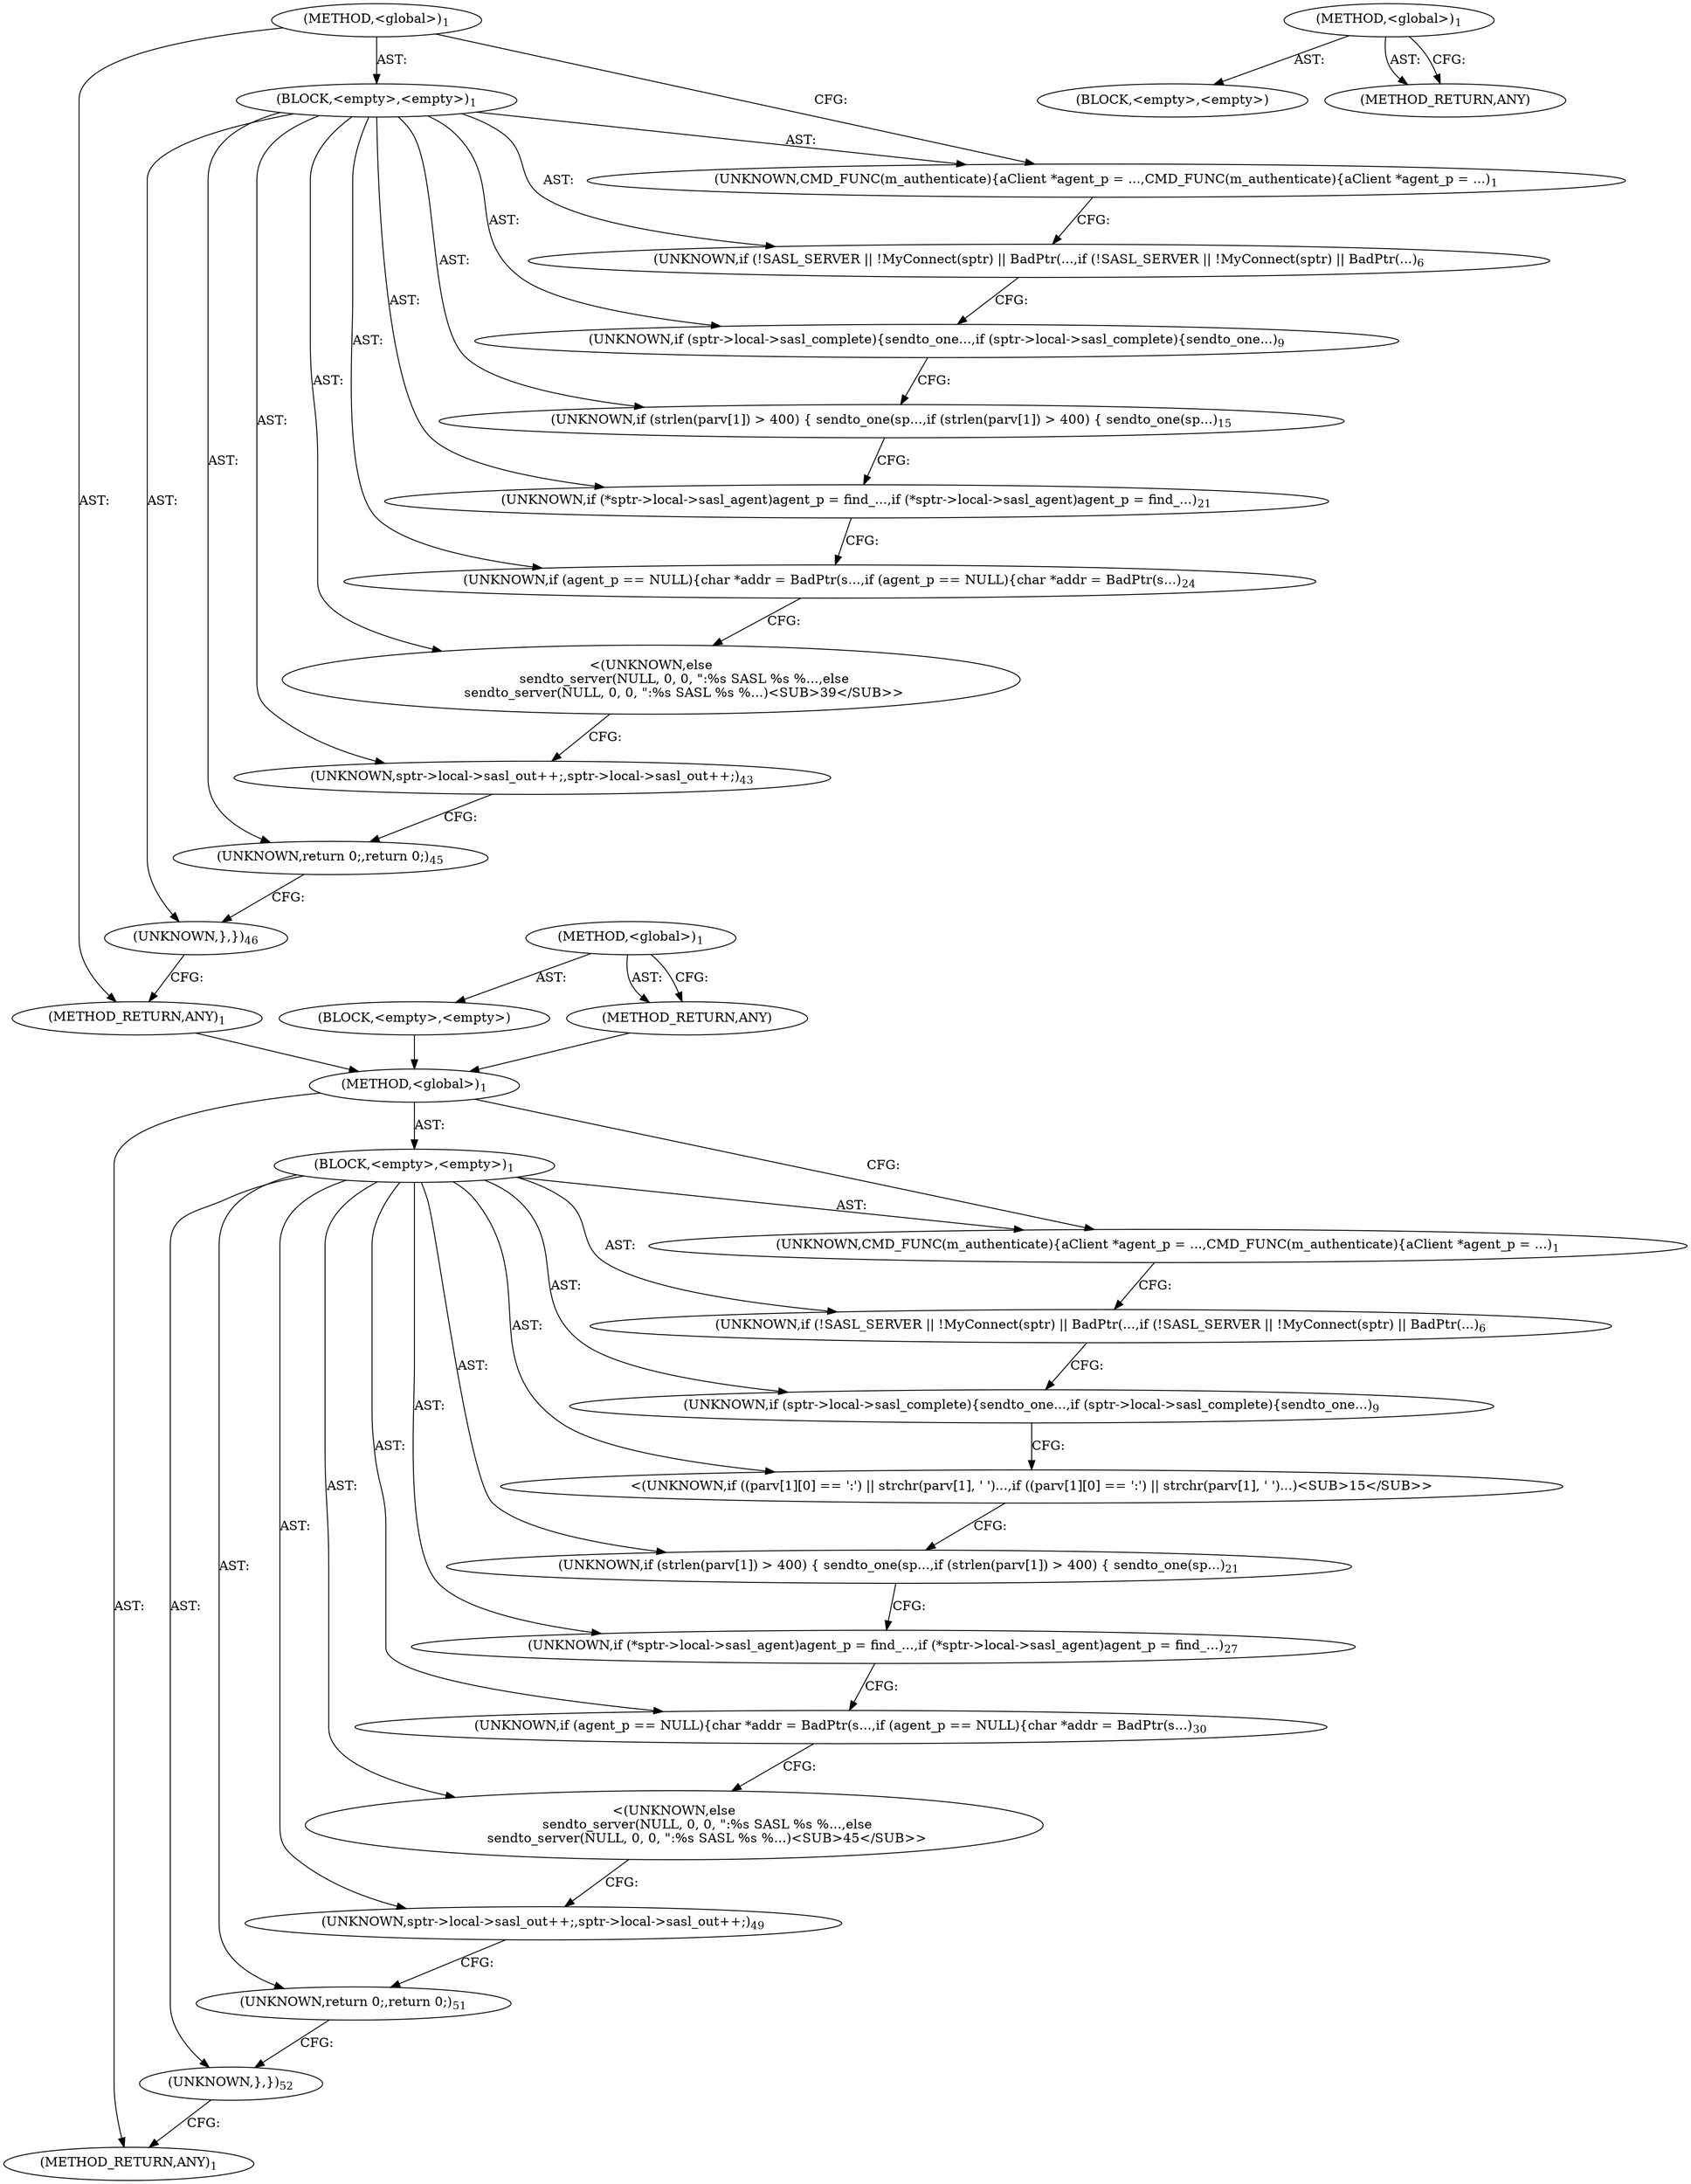 digraph "&lt;global&gt;" {
vulnerable_6 [label=<(METHOD,&lt;global&gt;)<SUB>1</SUB>>];
vulnerable_7 [label=<(BLOCK,&lt;empty&gt;,&lt;empty&gt;)<SUB>1</SUB>>];
vulnerable_8 [label=<(UNKNOWN,CMD_FUNC(m_authenticate)
{
	aClient *agent_p = ...,CMD_FUNC(m_authenticate)
{
	aClient *agent_p = ...)<SUB>1</SUB>>];
vulnerable_9 [label=<(UNKNOWN,if (!SASL_SERVER || !MyConnect(sptr) || BadPtr(...,if (!SASL_SERVER || !MyConnect(sptr) || BadPtr(...)<SUB>6</SUB>>];
vulnerable_10 [label=<(UNKNOWN,if (sptr-&gt;local-&gt;sasl_complete)
	{
		sendto_one...,if (sptr-&gt;local-&gt;sasl_complete)
	{
		sendto_one...)<SUB>9</SUB>>];
vulnerable_11 [label=<(UNKNOWN,if (strlen(parv[1]) &gt; 400)
 	{
 		sendto_one(sp...,if (strlen(parv[1]) &gt; 400)
 	{
 		sendto_one(sp...)<SUB>15</SUB>>];
vulnerable_12 [label=<(UNKNOWN,if (*sptr-&gt;local-&gt;sasl_agent)
		agent_p = find_...,if (*sptr-&gt;local-&gt;sasl_agent)
		agent_p = find_...)<SUB>21</SUB>>];
vulnerable_13 [label=<(UNKNOWN,if (agent_p == NULL)
	{
		char *addr = BadPtr(s...,if (agent_p == NULL)
	{
		char *addr = BadPtr(s...)<SUB>24</SUB>>];
vulnerable_14 [label="<(UNKNOWN,else
		sendto_server(NULL, 0, 0, &quot;:%s SASL %s %...,else
		sendto_server(NULL, 0, 0, &quot;:%s SASL %s %...)<SUB>39</SUB>>"];
vulnerable_15 [label=<(UNKNOWN,sptr-&gt;local-&gt;sasl_out++;,sptr-&gt;local-&gt;sasl_out++;)<SUB>43</SUB>>];
vulnerable_16 [label=<(UNKNOWN,return 0;,return 0;)<SUB>45</SUB>>];
vulnerable_17 [label=<(UNKNOWN,},})<SUB>46</SUB>>];
vulnerable_18 [label=<(METHOD_RETURN,ANY)<SUB>1</SUB>>];
vulnerable_23 [label=<(METHOD,&lt;global&gt;)<SUB>1</SUB>>];
vulnerable_24 [label=<(BLOCK,&lt;empty&gt;,&lt;empty&gt;)>];
vulnerable_25 [label=<(METHOD_RETURN,ANY)>];
fixed_6 [label=<(METHOD,&lt;global&gt;)<SUB>1</SUB>>];
fixed_7 [label=<(BLOCK,&lt;empty&gt;,&lt;empty&gt;)<SUB>1</SUB>>];
fixed_8 [label=<(UNKNOWN,CMD_FUNC(m_authenticate)
{
	aClient *agent_p = ...,CMD_FUNC(m_authenticate)
{
	aClient *agent_p = ...)<SUB>1</SUB>>];
fixed_9 [label=<(UNKNOWN,if (!SASL_SERVER || !MyConnect(sptr) || BadPtr(...,if (!SASL_SERVER || !MyConnect(sptr) || BadPtr(...)<SUB>6</SUB>>];
fixed_10 [label=<(UNKNOWN,if (sptr-&gt;local-&gt;sasl_complete)
	{
		sendto_one...,if (sptr-&gt;local-&gt;sasl_complete)
	{
		sendto_one...)<SUB>9</SUB>>];
fixed_11 [label="<(UNKNOWN,if ((parv[1][0] == ':') || strchr(parv[1], ' ')...,if ((parv[1][0] == ':') || strchr(parv[1], ' ')...)<SUB>15</SUB>>"];
fixed_12 [label=<(UNKNOWN,if (strlen(parv[1]) &gt; 400)
 	{
 		sendto_one(sp...,if (strlen(parv[1]) &gt; 400)
 	{
 		sendto_one(sp...)<SUB>21</SUB>>];
fixed_13 [label=<(UNKNOWN,if (*sptr-&gt;local-&gt;sasl_agent)
		agent_p = find_...,if (*sptr-&gt;local-&gt;sasl_agent)
		agent_p = find_...)<SUB>27</SUB>>];
fixed_14 [label=<(UNKNOWN,if (agent_p == NULL)
	{
		char *addr = BadPtr(s...,if (agent_p == NULL)
	{
		char *addr = BadPtr(s...)<SUB>30</SUB>>];
fixed_15 [label="<(UNKNOWN,else
		sendto_server(NULL, 0, 0, &quot;:%s SASL %s %...,else
		sendto_server(NULL, 0, 0, &quot;:%s SASL %s %...)<SUB>45</SUB>>"];
fixed_16 [label=<(UNKNOWN,sptr-&gt;local-&gt;sasl_out++;,sptr-&gt;local-&gt;sasl_out++;)<SUB>49</SUB>>];
fixed_17 [label=<(UNKNOWN,return 0;,return 0;)<SUB>51</SUB>>];
fixed_18 [label=<(UNKNOWN,},})<SUB>52</SUB>>];
fixed_19 [label=<(METHOD_RETURN,ANY)<SUB>1</SUB>>];
fixed_24 [label=<(METHOD,&lt;global&gt;)<SUB>1</SUB>>];
fixed_25 [label=<(BLOCK,&lt;empty&gt;,&lt;empty&gt;)>];
fixed_26 [label=<(METHOD_RETURN,ANY)>];
vulnerable_6 -> vulnerable_7  [key=0, label="AST: "];
vulnerable_6 -> vulnerable_18  [key=0, label="AST: "];
vulnerable_6 -> vulnerable_8  [key=0, label="CFG: "];
vulnerable_7 -> vulnerable_8  [key=0, label="AST: "];
vulnerable_7 -> vulnerable_9  [key=0, label="AST: "];
vulnerable_7 -> vulnerable_10  [key=0, label="AST: "];
vulnerable_7 -> vulnerable_11  [key=0, label="AST: "];
vulnerable_7 -> vulnerable_12  [key=0, label="AST: "];
vulnerable_7 -> vulnerable_13  [key=0, label="AST: "];
vulnerable_7 -> vulnerable_14  [key=0, label="AST: "];
vulnerable_7 -> vulnerable_15  [key=0, label="AST: "];
vulnerable_7 -> vulnerable_16  [key=0, label="AST: "];
vulnerable_7 -> vulnerable_17  [key=0, label="AST: "];
vulnerable_8 -> vulnerable_9  [key=0, label="CFG: "];
vulnerable_9 -> vulnerable_10  [key=0, label="CFG: "];
vulnerable_10 -> vulnerable_11  [key=0, label="CFG: "];
vulnerable_11 -> vulnerable_12  [key=0, label="CFG: "];
vulnerable_12 -> vulnerable_13  [key=0, label="CFG: "];
vulnerable_13 -> vulnerable_14  [key=0, label="CFG: "];
vulnerable_14 -> vulnerable_15  [key=0, label="CFG: "];
vulnerable_15 -> vulnerable_16  [key=0, label="CFG: "];
vulnerable_16 -> vulnerable_17  [key=0, label="CFG: "];
vulnerable_17 -> vulnerable_18  [key=0, label="CFG: "];
vulnerable_18 -> fixed_6  [key=0];
vulnerable_23 -> vulnerable_24  [key=0, label="AST: "];
vulnerable_23 -> vulnerable_25  [key=0, label="AST: "];
vulnerable_23 -> vulnerable_25  [key=1, label="CFG: "];
vulnerable_24 -> fixed_6  [key=0];
vulnerable_25 -> fixed_6  [key=0];
fixed_6 -> fixed_7  [key=0, label="AST: "];
fixed_6 -> fixed_19  [key=0, label="AST: "];
fixed_6 -> fixed_8  [key=0, label="CFG: "];
fixed_7 -> fixed_8  [key=0, label="AST: "];
fixed_7 -> fixed_9  [key=0, label="AST: "];
fixed_7 -> fixed_10  [key=0, label="AST: "];
fixed_7 -> fixed_11  [key=0, label="AST: "];
fixed_7 -> fixed_12  [key=0, label="AST: "];
fixed_7 -> fixed_13  [key=0, label="AST: "];
fixed_7 -> fixed_14  [key=0, label="AST: "];
fixed_7 -> fixed_15  [key=0, label="AST: "];
fixed_7 -> fixed_16  [key=0, label="AST: "];
fixed_7 -> fixed_17  [key=0, label="AST: "];
fixed_7 -> fixed_18  [key=0, label="AST: "];
fixed_8 -> fixed_9  [key=0, label="CFG: "];
fixed_9 -> fixed_10  [key=0, label="CFG: "];
fixed_10 -> fixed_11  [key=0, label="CFG: "];
fixed_11 -> fixed_12  [key=0, label="CFG: "];
fixed_12 -> fixed_13  [key=0, label="CFG: "];
fixed_13 -> fixed_14  [key=0, label="CFG: "];
fixed_14 -> fixed_15  [key=0, label="CFG: "];
fixed_15 -> fixed_16  [key=0, label="CFG: "];
fixed_16 -> fixed_17  [key=0, label="CFG: "];
fixed_17 -> fixed_18  [key=0, label="CFG: "];
fixed_18 -> fixed_19  [key=0, label="CFG: "];
fixed_24 -> fixed_25  [key=0, label="AST: "];
fixed_24 -> fixed_26  [key=0, label="AST: "];
fixed_24 -> fixed_26  [key=1, label="CFG: "];
}
